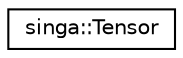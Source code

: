 digraph "Graphical Class Hierarchy"
{
  edge [fontname="Helvetica",fontsize="10",labelfontname="Helvetica",labelfontsize="10"];
  node [fontname="Helvetica",fontsize="10",shape=record];
  rankdir="LR";
  Node0 [label="singa::Tensor",height=0.2,width=0.4,color="black", fillcolor="white", style="filled",URL="$classsinga_1_1Tensor.html",tooltip="A Tensor instance is a multi-dimensional array resident on a Device (default device is the host CPU)..."];
}
